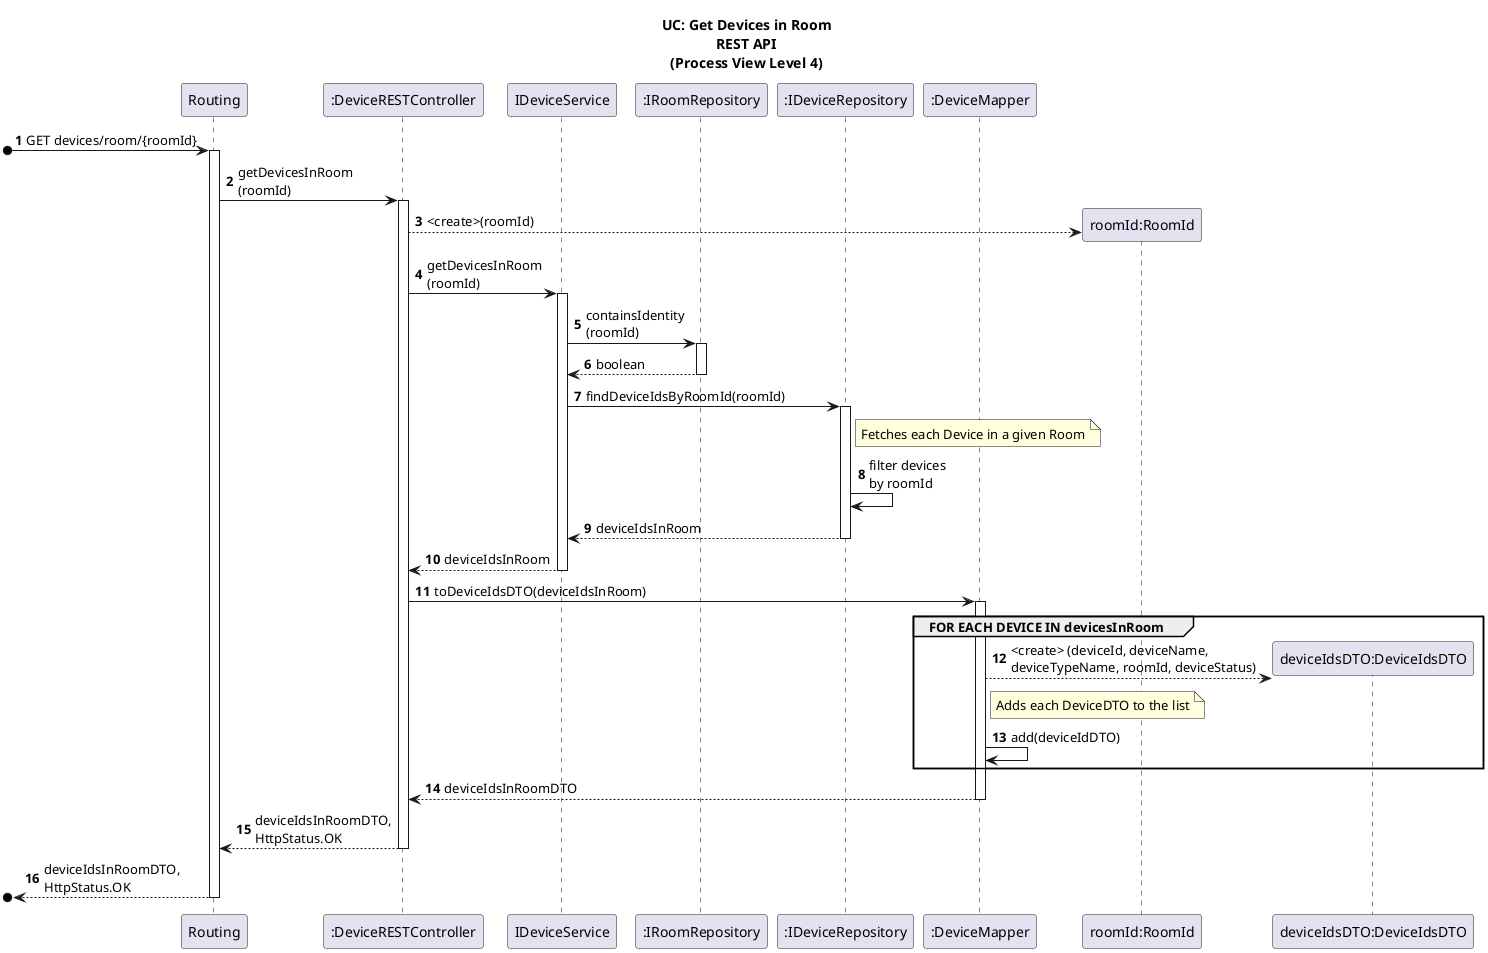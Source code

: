 @startuml
'https://plantuml.com/sequence-diagram

autonumber

title UC: Get Devices in Room\nREST API\n(Process View Level 4)
/'
As a Room Owner [or Power User, or Administrator], I want to get a list of all
devices in a room.
'/

participant "Routing" as RT
participant ":DeviceRESTController" as GDC
/'participant ":RoomMapper" as RM'/
participant "IDeviceService" as DS
participant ":IRoomRepository" as RR
participant ":IDeviceRepository" as DR
participant ":DeviceMapper" as DM
participant "roomId:RoomId" as RID
participant "deviceIdsDTO:DeviceIdsDTO" as DTO

[o-> RT : GET devices/room/{roomId}
activate RT
RT->GDC : getDevicesInRoom\n(roomId)
activate GDC
/'GDC -> RM : toRoomId\n(roomDTO)
activate RM'/
GDC --> RID** : <create>(roomId)
/'RM --> GDC : roomId
deactivate RM'/

GDC -> DS : getDevicesInRoom\n(roomId)
activate DS
DS -> RR : containsIdentity\n(roomId)
activate RR
RR --> DS : boolean
deactivate RR

DS -> DR : findDeviceIdsByRoomId(roomId)
activate DR
note right of DR : Fetches each Device in a given Room
DR -> DR : filter devices\nby roomId
DR --> DS : deviceIdsInRoom
deactivate DR
DS --> GDC : deviceIdsInRoom
deactivate DS

GDC -> DM : toDeviceIdsDTO(deviceIdsInRoom)
activate DM
group FOR EACH DEVICE IN devicesInRoom
    DM --> DTO** : <create> (deviceId, deviceName,\ndeviceTypeName, roomId, deviceStatus)
    note right of DM : Adds each DeviceDTO to the list
    DM -> DM : add(deviceIdDTO)
end
DM --> GDC : deviceIdsInRoomDTO
deactivate DM

RT <-- GDC : deviceIdsInRoomDTO,\nHttpStatus.OK
deactivate GDC

[o<--RT : deviceIdsInRoomDTO,\nHttpStatus.OK
deactivate RT

@enduml